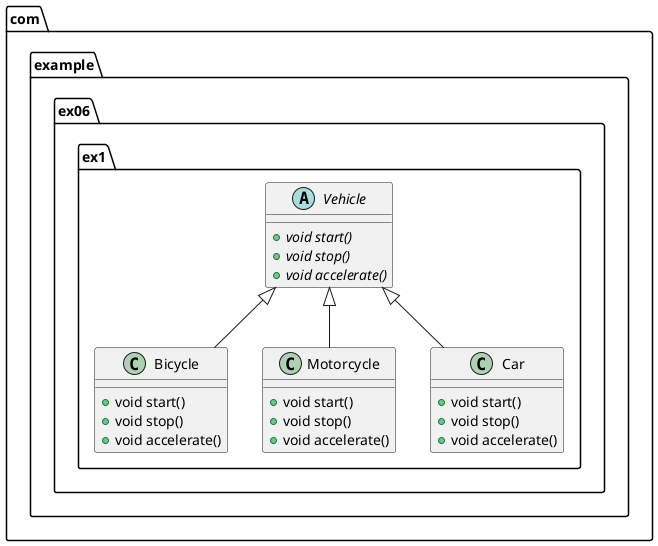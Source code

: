 @startuml
class com.example.ex06.ex1.Bicycle {
+ void start()
+ void stop()
+ void accelerate()
}

class com.example.ex06.ex1.Motorcycle {
+ void start()
+ void stop()
+ void accelerate()
}

class com.example.ex06.ex1.Car {
+ void start()
+ void stop()
+ void accelerate()
}

abstract class com.example.ex06.ex1.Vehicle {
+ {abstract}void start()
+ {abstract}void stop()
+ {abstract}void accelerate()
}



com.example.ex06.ex1.Vehicle <|-- com.example.ex06.ex1.Bicycle
com.example.ex06.ex1.Vehicle <|-- com.example.ex06.ex1.Motorcycle
com.example.ex06.ex1.Vehicle <|-- com.example.ex06.ex1.Car
@enduml